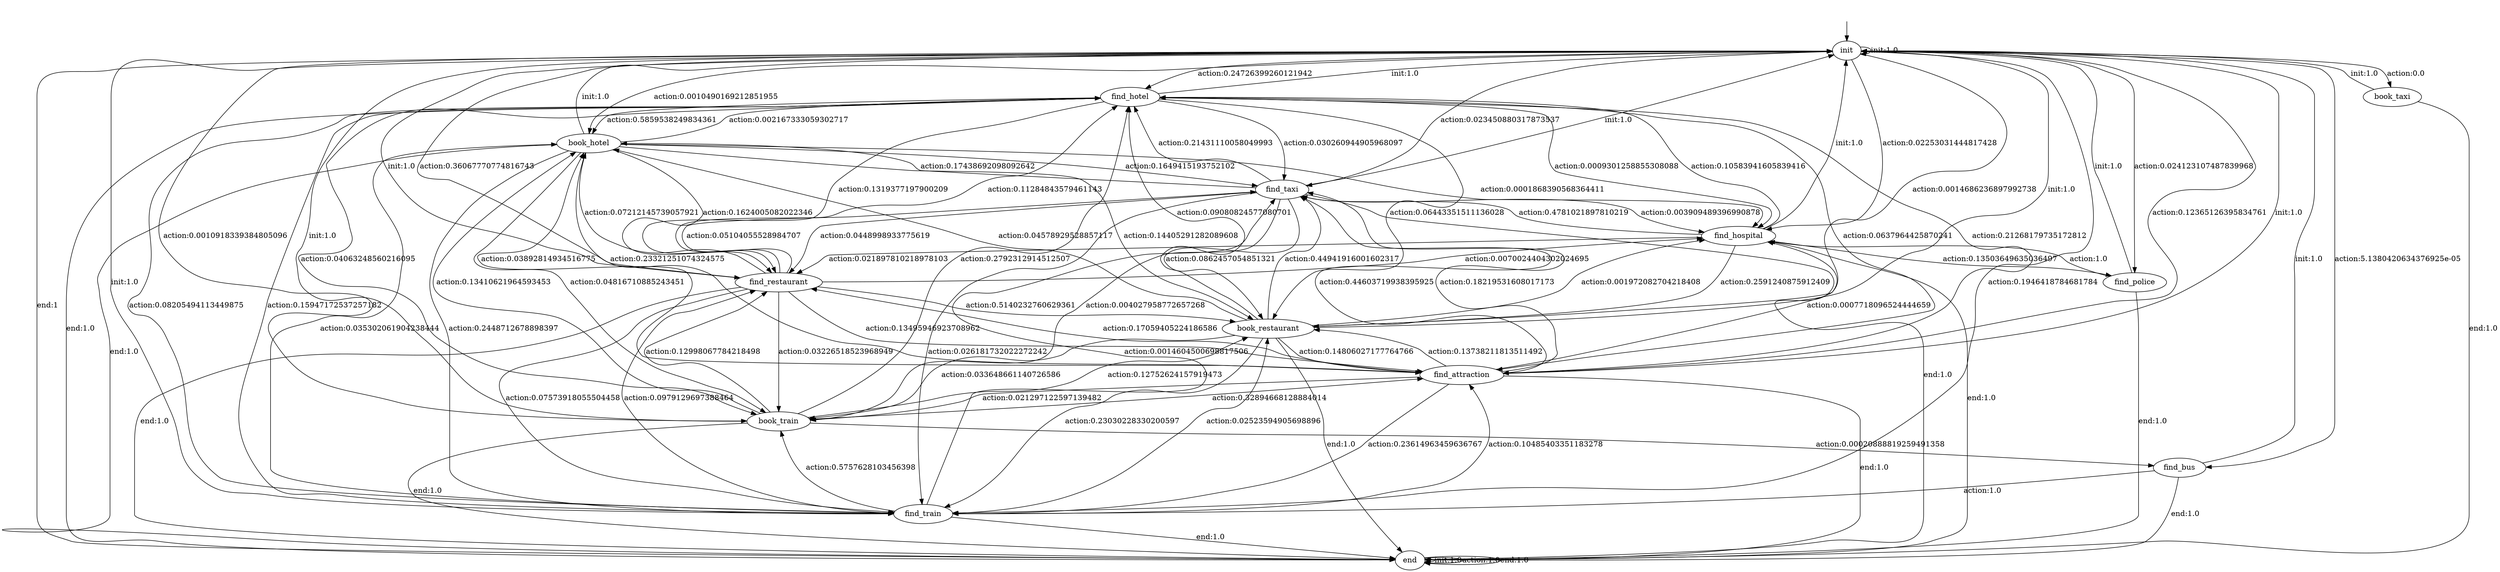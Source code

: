 digraph learned_mdp {
s0 [label="init"];
s1 [label="find_hotel"];
s2 [label="book_hotel"];
s3 [label="find_train"];
s4 [label="book_train"];
s5 [label="find_attraction"];
s6 [label="find_restaurant"];
s7 [label="book_restaurant"];
s8 [label="find_hospital"];
s9 [label="book_taxi"];
s10 [label="find_taxi"];
s11 [label="find_bus"];
s12 [label="find_police"];
s13 [label="end"];
s0 -> s0  [label="init:1.0"];
s0 -> s1  [label="action:0.24726399260121942"];
s0 -> s2  [label="action:0.0010490169212851955"];
s0 -> s3  [label="action:0.1946418784681784"];
s0 -> s4  [label="action:0.0010918339384805096"];
s0 -> s5  [label="action:0.12365126395834761"];
s0 -> s6  [label="action:0.36067770774816743"];
s0 -> s7  [label="action:0.0014686236897992738"];
s0 -> s8  [label="action:0.02253031444817428"];
s0 -> s9  [label="action:0.0"];
s0 -> s10  [label="action:0.023450880317873537"];
s0 -> s11  [label="action:5.1380420634376925e-05"];
s0 -> s12  [label="action:0.024123107487839968"];
s0 -> s13  [label="end:1"];
s1 -> s0  [label="init:1.0"];
s1 -> s2  [label="action:0.5859538249834361"];
s1 -> s3  [label="action:0.08205494113449875"];
s1 -> s4  [label="action:0.04063248560216095"];
s1 -> s5  [label="action:0.0637964425870241"];
s1 -> s6  [label="action:0.1319377197900209"];
s1 -> s7  [label="action:0.06443351511136028"];
s1 -> s8  [label="action:0.0009301258855308088"];
s1 -> s10  [label="action:0.030260944905968097"];
s1 -> s13 [label="end:1.0"];
s2 -> s0  [label="init:1.0"];
s2 -> s1  [label="action:0.002167333059302717"];
s2 -> s3  [label="action:0.2448712678898397"];
s2 -> s4  [label="action:0.04816710885243451"];
s2 -> s5  [label="action:0.23321251074324575"];
s2 -> s6  [label="action:0.1624005082022346"];
s2 -> s7  [label="action:0.14405291282089608"];
s2 -> s8  [label="action:0.0001868390568364411"];
s2 -> s10  [label="action:0.1649415193752102"];
s2 -> s13 [label="end:1.0"];
s3 -> s0  [label="init:1.0"];
s3 -> s1  [label="action:0.15947172537257182"];
s3 -> s2  [label="action:0.035302061904238444"];
s3 -> s4  [label="action:0.5757628103456398"];
s3 -> s5  [label="action:0.10485403351183278"];
s3 -> s6  [label="action:0.0979129697388464"];
s3 -> s7  [label="action:0.02523594905698896"];
s3 -> s10  [label="action:0.0014604500698817506"];
s3 -> s13 [label="end:1.0"];
s4 -> s0  [label="init:1.0"];
s4 -> s1  [label="action:0.2792312914512507"];
s4 -> s2  [label="action:0.13410621964593453"];
s4 -> s5  [label="action:0.32894668128884014"];
s4 -> s6  [label="action:0.12998067784218498"];
s4 -> s7  [label="action:0.12752624157919473"];
s4 -> s11  [label="action:0.00020888819259491358"];
s4 -> s13 [label="end:1.0"];
s5 -> s0  [label="init:1.0"];
s5 -> s1  [label="action:0.21268179735172812"];
s5 -> s2  [label="action:0.03892814934516775"];
s5 -> s3  [label="action:0.23614963459636767"];
s5 -> s4  [label="action:0.021297122597139482"];
s5 -> s6  [label="action:0.17059405224186586"];
s5 -> s7  [label="action:0.13738211813511492"];
s5 -> s8  [label="action:0.0007718096524444659"];
s5 -> s10  [label="action:0.18219531608017173"];
s5 -> s13 [label="end:1.0"];
s6 -> s0  [label="init:1.0"];
s6 -> s1  [label="action:0.11284843579461143"];
s6 -> s2  [label="action:0.07212145739057921"];
s6 -> s3  [label="action:0.07573918055504458"];
s6 -> s4  [label="action:0.03226518523968949"];
s6 -> s5  [label="action:0.13495946923708962"];
s6 -> s7  [label="action:0.5140232760629361"];
s6 -> s8  [label="action:0.0070024404302024695"];
s6 -> s10  [label="action:0.05104055528984707"];
s6 -> s13 [label="end:1.0"];
s7 -> s0  [label="init:1.0"];
s7 -> s1  [label="action:0.09080824577080701"];
s7 -> s2  [label="action:0.04578929528857117"];
s7 -> s3  [label="action:0.23030228330200597"];
s7 -> s4  [label="action:0.033648661140726586"];
s7 -> s5  [label="action:0.14806027177764766"];
s7 -> s8  [label="action:0.001972082704218408"];
s7 -> s10  [label="action:0.44941916001602317"];
s7 -> s13 [label="end:1.0"];
s8 -> s0  [label="init:1.0"];
s8 -> s1  [label="action:0.10583941605839416"];
s8 -> s6  [label="action:0.021897810218978103"];
s8 -> s7  [label="action:0.2591240875912409"];
s8 -> s10  [label="action:0.4781021897810219"];
s8 -> s12  [label="action:0.13503649635036497"];
s8 -> s13 [label="end:1.0"];
s9 -> s0  [label="init:1.0"];
s9 -> s13 [label="end:1.0"];
s10 -> s0  [label="init:1.0"];
s10 -> s1  [label="action:0.21431110058049993"];
s10 -> s2  [label="action:0.17438692098092642"];
s10 -> s3  [label="action:0.026181732022272242"];
s10 -> s4  [label="action:0.004027958772657268"];
s10 -> s5  [label="action:0.44603719938395925"];
s10 -> s6  [label="action:0.0448998933775619"];
s10 -> s7  [label="action:0.0862457054851321"];
s10 -> s8  [label="action:0.003909489396990878"];
s10 -> s13 [label="end:1.0"];
s11 -> s0  [label="init:1.0"];
s11 -> s3  [label="action:1.0"];
s11 -> s13 [label="end:1.0"];
s12 -> s0  [label="init:1.0"];
s12 -> s8  [label="action:1.0"];
s12 -> s13 [label="end:1.0"];
s13 -> s13 [label="init:1.0"];
s13 -> s13  [label="action:1.0"];
s13 -> s13  [label="end:1.0"];
__start0 [label="", shape=none];
__start0 -> s0  [label=""];
}